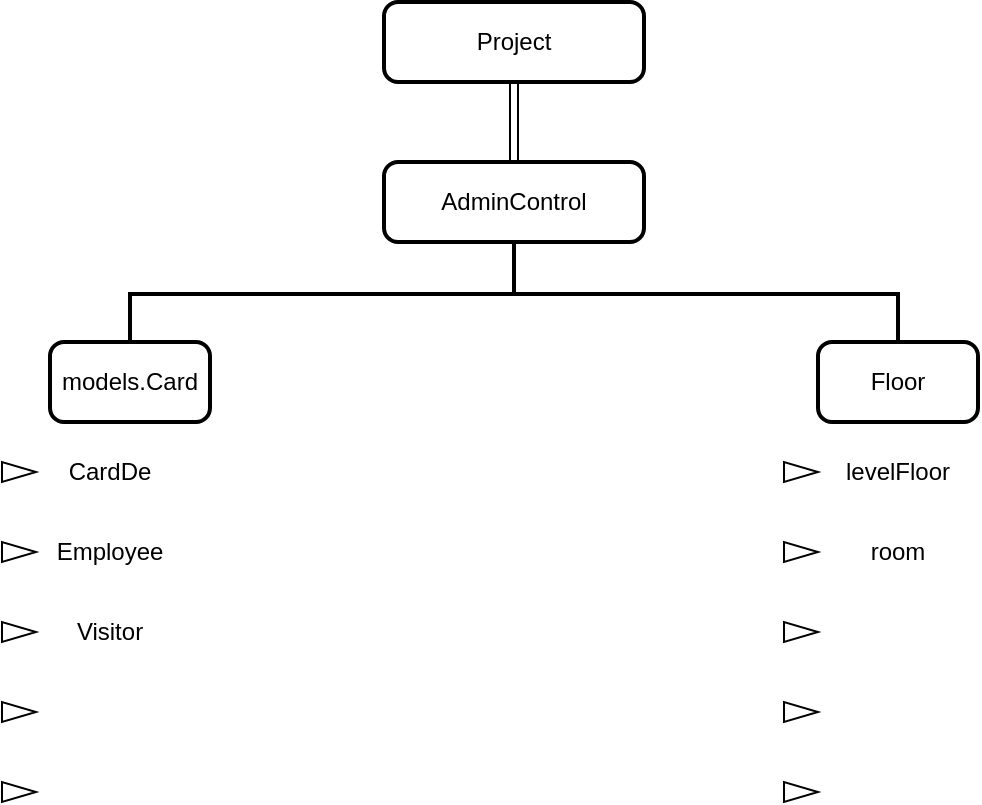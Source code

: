 <mxfile version="26.0.11">
  <diagram name="Page-1" id="7VoN-sP6tUPMxPLqApK_">
    <mxGraphModel dx="1077" dy="601" grid="1" gridSize="10" guides="1" tooltips="1" connect="1" arrows="1" fold="1" page="1" pageScale="1" pageWidth="850" pageHeight="1100" math="0" shadow="0">
      <root>
        <mxCell id="0" />
        <mxCell id="1" parent="0" />
        <mxCell id="J54j-rkk1pIBrl5uMUaP-1" value="Project" style="rounded=1;whiteSpace=wrap;html=1;absoluteArcSize=1;arcSize=14;strokeWidth=2;" vertex="1" parent="1">
          <mxGeometry x="350" y="10" width="130" height="40" as="geometry" />
        </mxCell>
        <mxCell id="J54j-rkk1pIBrl5uMUaP-3" value="AdminControl" style="rounded=1;whiteSpace=wrap;html=1;absoluteArcSize=1;arcSize=14;strokeWidth=2;" vertex="1" parent="1">
          <mxGeometry x="350" y="90" width="130" height="40" as="geometry" />
        </mxCell>
        <mxCell id="J54j-rkk1pIBrl5uMUaP-4" value="" style="shape=link;html=1;rounded=0;entryX=0.5;entryY=0;entryDx=0;entryDy=0;exitX=0.5;exitY=1;exitDx=0;exitDy=0;" edge="1" parent="1" source="J54j-rkk1pIBrl5uMUaP-1" target="J54j-rkk1pIBrl5uMUaP-3">
          <mxGeometry width="100" relative="1" as="geometry">
            <mxPoint x="390" y="60" as="sourcePoint" />
            <mxPoint x="490" y="60" as="targetPoint" />
          </mxGeometry>
        </mxCell>
        <mxCell id="J54j-rkk1pIBrl5uMUaP-5" value="" style="strokeWidth=2;html=1;shape=mxgraph.flowchart.annotation_2;align=left;labelPosition=right;pointerEvents=1;rotation=90;" vertex="1" parent="1">
          <mxGeometry x="390" y="-36" width="50" height="384" as="geometry" />
        </mxCell>
        <mxCell id="J54j-rkk1pIBrl5uMUaP-6" value="models.Card" style="rounded=1;whiteSpace=wrap;html=1;absoluteArcSize=1;arcSize=14;strokeWidth=2;" vertex="1" parent="1">
          <mxGeometry x="183" y="180" width="80" height="40" as="geometry" />
        </mxCell>
        <mxCell id="J54j-rkk1pIBrl5uMUaP-7" value="Floor" style="rounded=1;whiteSpace=wrap;html=1;absoluteArcSize=1;arcSize=14;strokeWidth=2;" vertex="1" parent="1">
          <mxGeometry x="567" y="180" width="80" height="40" as="geometry" />
        </mxCell>
        <mxCell id="J54j-rkk1pIBrl5uMUaP-8" value="" style="html=1;shadow=0;dashed=0;align=center;verticalAlign=middle;shape=mxgraph.arrows2.arrow;dy=0.6;dx=40;notch=0;" vertex="1" parent="1">
          <mxGeometry x="159" y="240" width="17" height="10" as="geometry" />
        </mxCell>
        <mxCell id="J54j-rkk1pIBrl5uMUaP-9" value="" style="html=1;shadow=0;dashed=0;align=center;verticalAlign=middle;shape=mxgraph.arrows2.arrow;dy=0.6;dx=40;notch=0;" vertex="1" parent="1">
          <mxGeometry x="159" y="280" width="17" height="10" as="geometry" />
        </mxCell>
        <mxCell id="J54j-rkk1pIBrl5uMUaP-10" value="" style="html=1;shadow=0;dashed=0;align=center;verticalAlign=middle;shape=mxgraph.arrows2.arrow;dy=0.6;dx=40;notch=0;" vertex="1" parent="1">
          <mxGeometry x="159" y="320" width="17" height="10" as="geometry" />
        </mxCell>
        <mxCell id="J54j-rkk1pIBrl5uMUaP-11" value="" style="html=1;shadow=0;dashed=0;align=center;verticalAlign=middle;shape=mxgraph.arrows2.arrow;dy=0.6;dx=40;notch=0;" vertex="1" parent="1">
          <mxGeometry x="159" y="400" width="17" height="10" as="geometry" />
        </mxCell>
        <mxCell id="J54j-rkk1pIBrl5uMUaP-12" value="" style="html=1;shadow=0;dashed=0;align=center;verticalAlign=middle;shape=mxgraph.arrows2.arrow;dy=0.6;dx=40;notch=0;" vertex="1" parent="1">
          <mxGeometry x="159" y="360" width="17" height="10" as="geometry" />
        </mxCell>
        <mxCell id="J54j-rkk1pIBrl5uMUaP-13" value="CardDe" style="text;html=1;align=center;verticalAlign=middle;whiteSpace=wrap;rounded=0;" vertex="1" parent="1">
          <mxGeometry x="183" y="230" width="60" height="30" as="geometry" />
        </mxCell>
        <mxCell id="J54j-rkk1pIBrl5uMUaP-14" value="Employee" style="text;html=1;align=center;verticalAlign=middle;whiteSpace=wrap;rounded=0;" vertex="1" parent="1">
          <mxGeometry x="183" y="270" width="60" height="30" as="geometry" />
        </mxCell>
        <mxCell id="J54j-rkk1pIBrl5uMUaP-15" value="Visitor" style="text;html=1;align=center;verticalAlign=middle;whiteSpace=wrap;rounded=0;" vertex="1" parent="1">
          <mxGeometry x="183" y="310" width="60" height="30" as="geometry" />
        </mxCell>
        <mxCell id="J54j-rkk1pIBrl5uMUaP-17" value="" style="html=1;shadow=0;dashed=0;align=center;verticalAlign=middle;shape=mxgraph.arrows2.arrow;dy=0.6;dx=40;notch=0;" vertex="1" parent="1">
          <mxGeometry x="550" y="240" width="17" height="10" as="geometry" />
        </mxCell>
        <mxCell id="J54j-rkk1pIBrl5uMUaP-18" value="" style="html=1;shadow=0;dashed=0;align=center;verticalAlign=middle;shape=mxgraph.arrows2.arrow;dy=0.6;dx=40;notch=0;" vertex="1" parent="1">
          <mxGeometry x="550" y="280" width="17" height="10" as="geometry" />
        </mxCell>
        <mxCell id="J54j-rkk1pIBrl5uMUaP-19" value="" style="html=1;shadow=0;dashed=0;align=center;verticalAlign=middle;shape=mxgraph.arrows2.arrow;dy=0.6;dx=40;notch=0;" vertex="1" parent="1">
          <mxGeometry x="550" y="320" width="17" height="10" as="geometry" />
        </mxCell>
        <mxCell id="J54j-rkk1pIBrl5uMUaP-20" value="" style="html=1;shadow=0;dashed=0;align=center;verticalAlign=middle;shape=mxgraph.arrows2.arrow;dy=0.6;dx=40;notch=0;" vertex="1" parent="1">
          <mxGeometry x="550" y="400" width="17" height="10" as="geometry" />
        </mxCell>
        <mxCell id="J54j-rkk1pIBrl5uMUaP-21" value="" style="html=1;shadow=0;dashed=0;align=center;verticalAlign=middle;shape=mxgraph.arrows2.arrow;dy=0.6;dx=40;notch=0;" vertex="1" parent="1">
          <mxGeometry x="550" y="360" width="17" height="10" as="geometry" />
        </mxCell>
        <mxCell id="J54j-rkk1pIBrl5uMUaP-22" value="levelFloor" style="text;html=1;align=center;verticalAlign=middle;whiteSpace=wrap;rounded=0;" vertex="1" parent="1">
          <mxGeometry x="577" y="230" width="60" height="30" as="geometry" />
        </mxCell>
        <mxCell id="J54j-rkk1pIBrl5uMUaP-23" value="room" style="text;html=1;align=center;verticalAlign=middle;whiteSpace=wrap;rounded=0;" vertex="1" parent="1">
          <mxGeometry x="577" y="270" width="60" height="30" as="geometry" />
        </mxCell>
      </root>
    </mxGraphModel>
  </diagram>
</mxfile>
